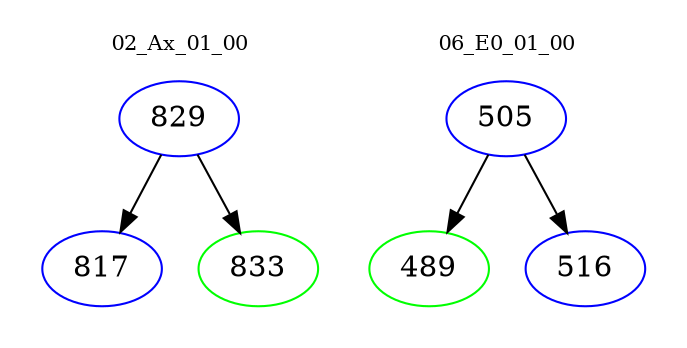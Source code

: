 digraph{
subgraph cluster_0 {
color = white
label = "02_Ax_01_00";
fontsize=10;
T0_829 [label="829", color="blue"]
T0_829 -> T0_817 [color="black"]
T0_817 [label="817", color="blue"]
T0_829 -> T0_833 [color="black"]
T0_833 [label="833", color="green"]
}
subgraph cluster_1 {
color = white
label = "06_E0_01_00";
fontsize=10;
T1_505 [label="505", color="blue"]
T1_505 -> T1_489 [color="black"]
T1_489 [label="489", color="green"]
T1_505 -> T1_516 [color="black"]
T1_516 [label="516", color="blue"]
}
}
